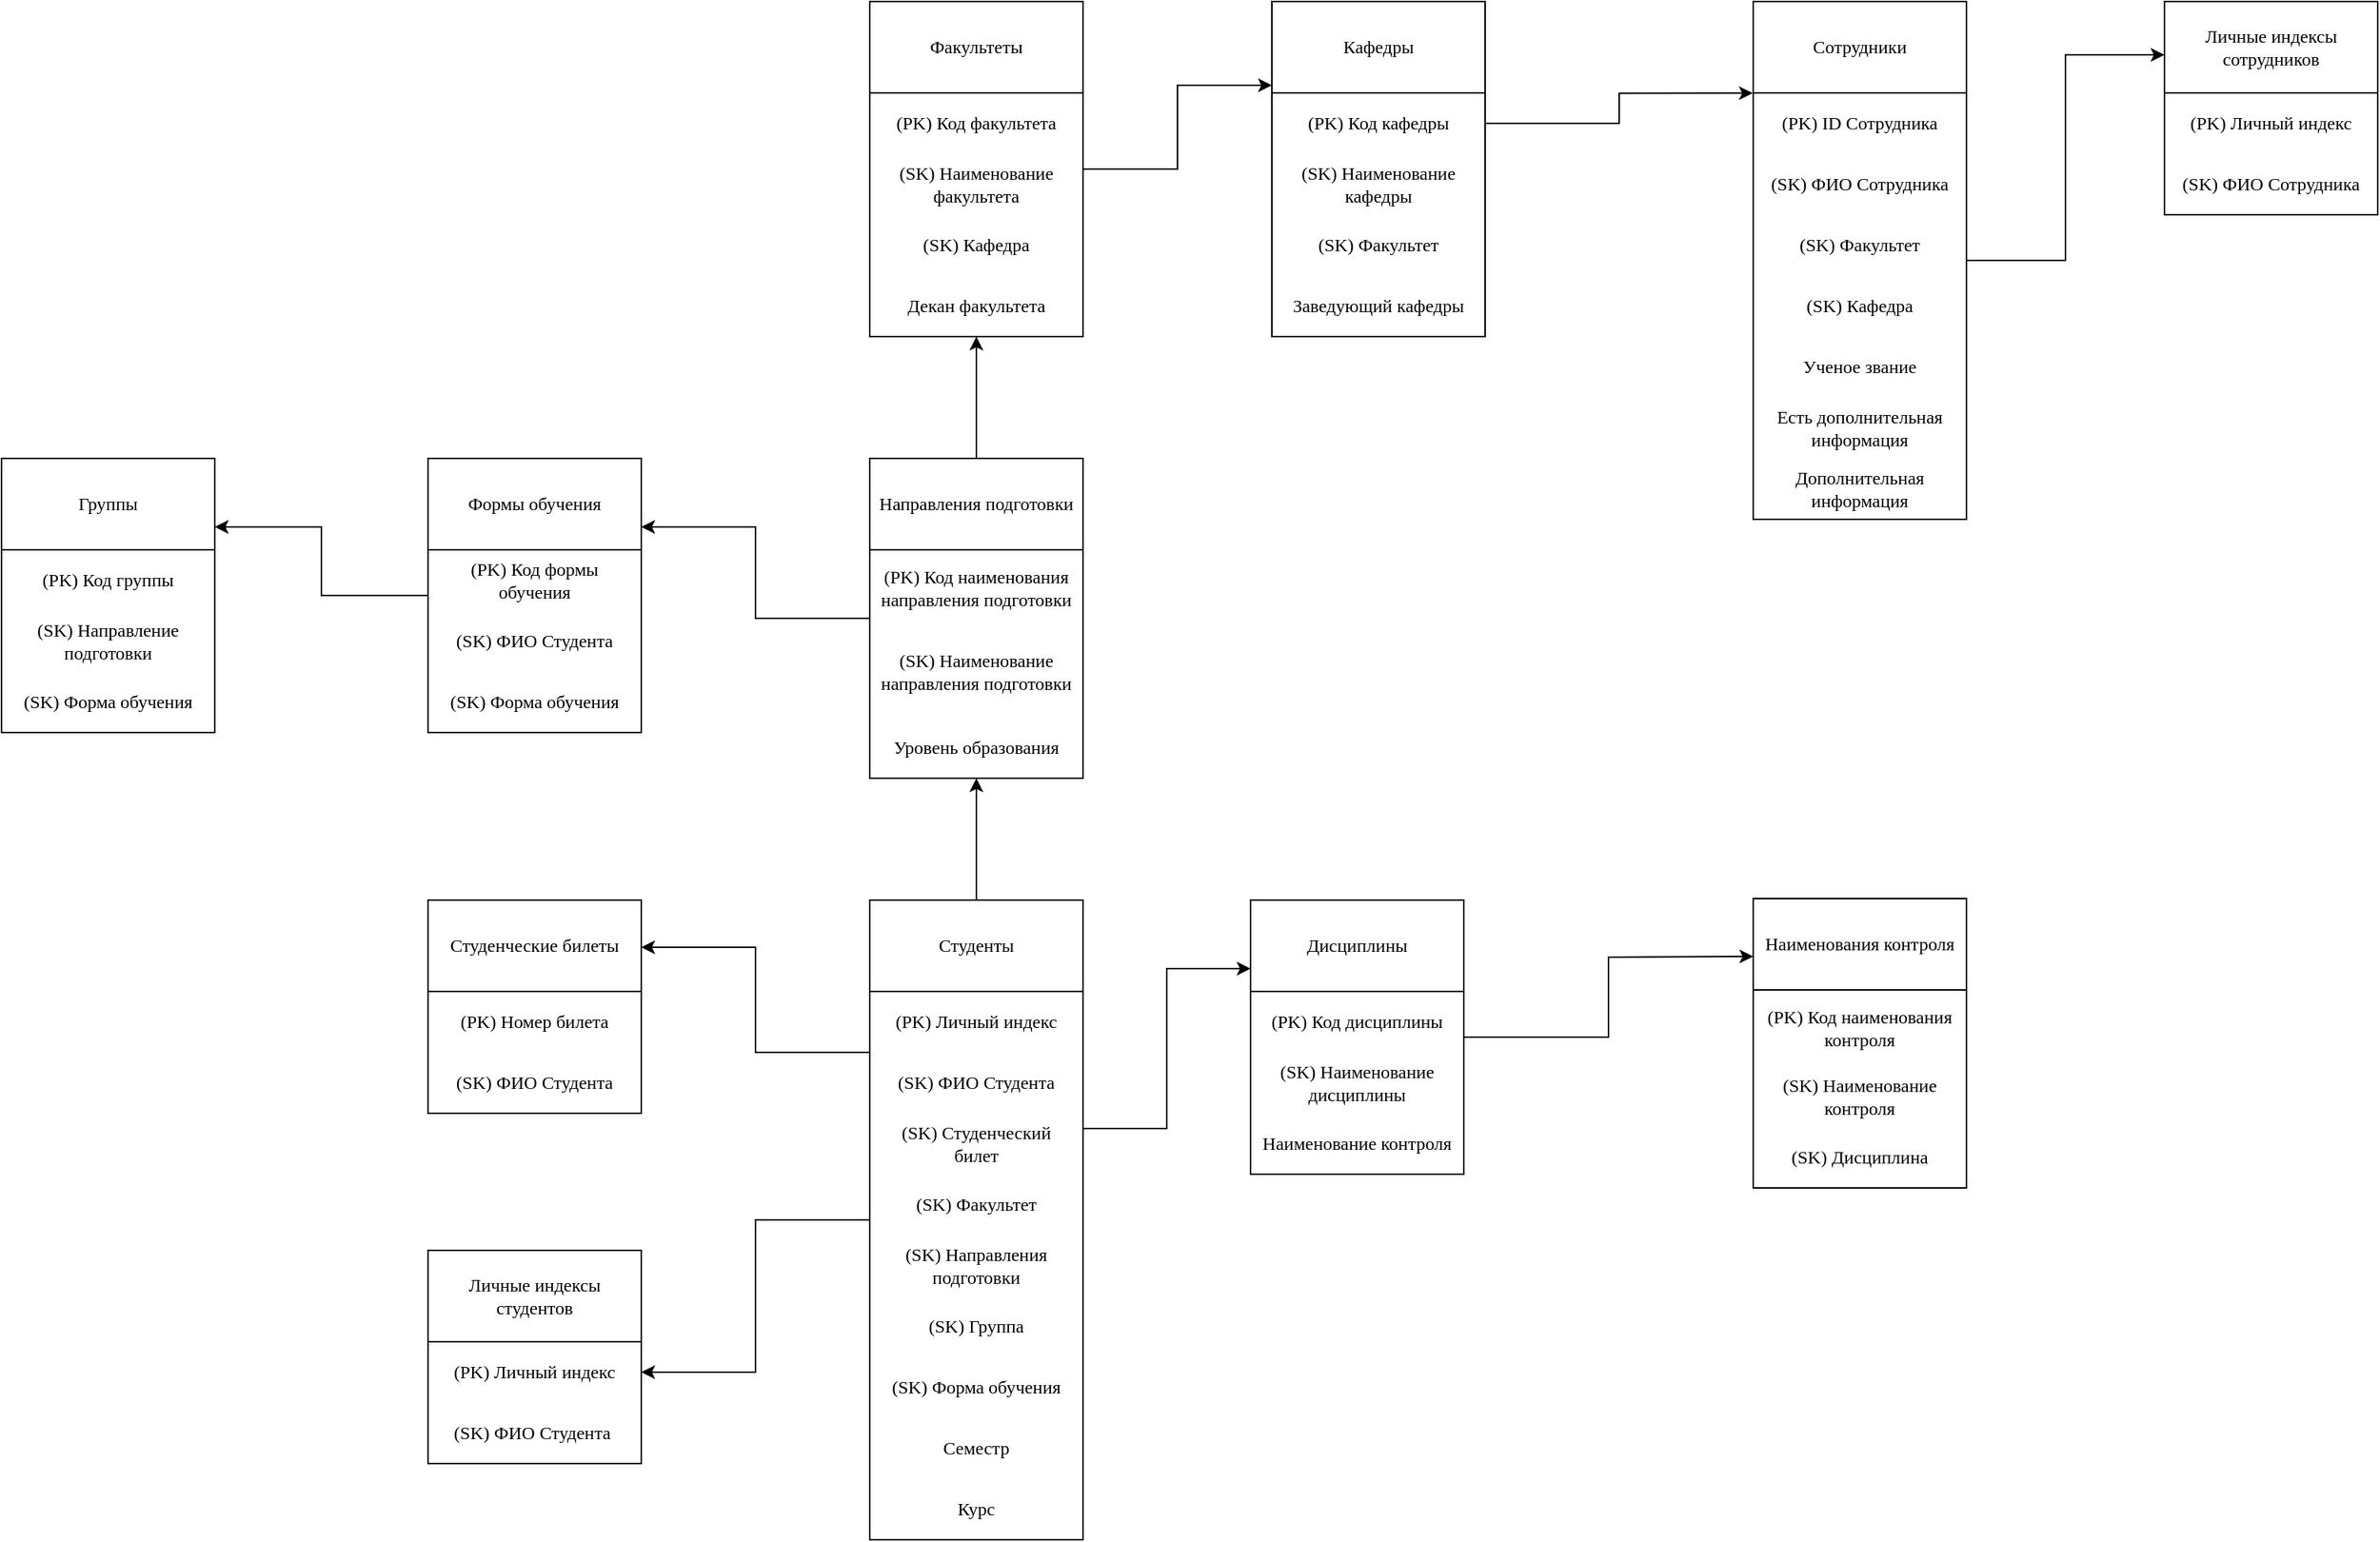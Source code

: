 <mxfile version="27.1.1">
  <diagram name="Страница — 1" id="RM1HQVQ-ACgRqFmenf65">
    <mxGraphModel dx="2245" dy="1963" grid="1" gridSize="10" guides="1" tooltips="1" connect="1" arrows="1" fold="1" page="1" pageScale="1" pageWidth="827" pageHeight="1169" math="0" shadow="0">
      <root>
        <mxCell id="0" />
        <mxCell id="1" parent="0" />
        <mxCell id="07Oq3XS_FDAB7F_KS3l3-8" value="Группы" style="swimlane;fontStyle=0;childLayout=stackLayout;horizontal=1;startSize=60;horizontalStack=0;resizeParent=1;resizeParentMax=0;resizeLast=0;collapsible=1;marginBottom=0;whiteSpace=wrap;html=1;align=center;fontFamily=Times New Roman;fontSize=12;" parent="1" vertex="1">
          <mxGeometry x="-420" y="-840" width="140" height="180" as="geometry" />
        </mxCell>
        <mxCell id="07Oq3XS_FDAB7F_KS3l3-9" value="(PK) Код группы" style="text;strokeColor=none;fillColor=none;align=center;verticalAlign=middle;spacingLeft=4;spacingRight=4;overflow=hidden;points=[[0,0.5],[1,0.5]];portConstraint=eastwest;rotatable=0;whiteSpace=wrap;html=1;fontFamily=Times New Roman;fontSize=12;" parent="07Oq3XS_FDAB7F_KS3l3-8" vertex="1">
          <mxGeometry y="60" width="140" height="40" as="geometry" />
        </mxCell>
        <mxCell id="07Oq3XS_FDAB7F_KS3l3-10" value="(SK)&amp;nbsp;Направление подготовки" style="text;strokeColor=none;fillColor=none;align=center;verticalAlign=middle;spacingLeft=4;spacingRight=4;overflow=hidden;points=[[0,0.5],[1,0.5]];portConstraint=eastwest;rotatable=0;whiteSpace=wrap;html=1;fontFamily=Times New Roman;fontSize=12;" parent="07Oq3XS_FDAB7F_KS3l3-8" vertex="1">
          <mxGeometry y="100" width="140" height="40" as="geometry" />
        </mxCell>
        <mxCell id="07Oq3XS_FDAB7F_KS3l3-71" value="(SK)&amp;nbsp;Форма обучения" style="text;strokeColor=none;fillColor=none;align=center;verticalAlign=middle;spacingLeft=4;spacingRight=4;overflow=hidden;points=[[0,0.5],[1,0.5]];portConstraint=eastwest;rotatable=0;whiteSpace=wrap;html=1;fontFamily=Times New Roman;fontSize=12;" parent="07Oq3XS_FDAB7F_KS3l3-8" vertex="1">
          <mxGeometry y="140" width="140" height="40" as="geometry" />
        </mxCell>
        <mxCell id="PxU2nwO3hG_xFeWPuz_U-7" style="edgeStyle=orthogonalEdgeStyle;rounded=0;orthogonalLoop=1;jettySize=auto;html=1;fontFamily=Times New Roman;fontSize=12;" parent="1" source="07Oq3XS_FDAB7F_KS3l3-11" target="07Oq3XS_FDAB7F_KS3l3-30" edge="1">
          <mxGeometry relative="1" as="geometry" />
        </mxCell>
        <mxCell id="c0ZHjnEcF9yiEcdgdPqq-7" style="edgeStyle=orthogonalEdgeStyle;rounded=0;orthogonalLoop=1;jettySize=auto;html=1;entryX=0;entryY=0.25;entryDx=0;entryDy=0;fontFamily=Times New Roman;fontSize=12;" parent="1" source="07Oq3XS_FDAB7F_KS3l3-11" target="07Oq3XS_FDAB7F_KS3l3-17" edge="1">
          <mxGeometry relative="1" as="geometry">
            <Array as="points">
              <mxPoint x="345" y="-400" />
              <mxPoint x="345" y="-505" />
            </Array>
          </mxGeometry>
        </mxCell>
        <mxCell id="07Oq3XS_FDAB7F_KS3l3-11" value="Студенты" style="swimlane;fontStyle=0;childLayout=stackLayout;horizontal=1;startSize=60;horizontalStack=0;resizeParent=1;resizeParentMax=0;resizeLast=0;collapsible=1;marginBottom=0;whiteSpace=wrap;html=1;align=center;fontFamily=Times New Roman;fontSize=12;" parent="1" vertex="1">
          <mxGeometry x="150" y="-550" width="140" height="420" as="geometry" />
        </mxCell>
        <mxCell id="c0aiVYKnJsTtHmroPYw6-22" value="(PK) Личный индекс" style="text;strokeColor=none;fillColor=none;align=center;verticalAlign=middle;spacingLeft=4;spacingRight=4;overflow=hidden;points=[[0,0.5],[1,0.5]];portConstraint=eastwest;rotatable=0;whiteSpace=wrap;html=1;fontFamily=Times New Roman;fontSize=12;" parent="07Oq3XS_FDAB7F_KS3l3-11" vertex="1">
          <mxGeometry y="60" width="140" height="40" as="geometry" />
        </mxCell>
        <mxCell id="07Oq3XS_FDAB7F_KS3l3-67" value="(SK) ФИО Студента" style="text;strokeColor=none;fillColor=none;align=center;verticalAlign=middle;spacingLeft=4;spacingRight=4;overflow=hidden;points=[[0,0.5],[1,0.5]];portConstraint=eastwest;rotatable=0;whiteSpace=wrap;html=1;fontFamily=Times New Roman;fontSize=12;" parent="07Oq3XS_FDAB7F_KS3l3-11" vertex="1">
          <mxGeometry y="100" width="140" height="40" as="geometry" />
        </mxCell>
        <mxCell id="07Oq3XS_FDAB7F_KS3l3-13" value="(SK)&amp;nbsp;Студенческий билет" style="text;strokeColor=none;fillColor=none;align=center;verticalAlign=middle;spacingLeft=4;spacingRight=4;overflow=hidden;points=[[0,0.5],[1,0.5]];portConstraint=eastwest;rotatable=0;whiteSpace=wrap;html=1;fontFamily=Times New Roman;fontSize=12;" parent="07Oq3XS_FDAB7F_KS3l3-11" vertex="1">
          <mxGeometry y="140" width="140" height="40" as="geometry" />
        </mxCell>
        <mxCell id="c0ZHjnEcF9yiEcdgdPqq-1" value="(SK) Факультет" style="text;strokeColor=none;fillColor=none;align=center;verticalAlign=middle;spacingLeft=4;spacingRight=4;overflow=hidden;points=[[0,0.5],[1,0.5]];portConstraint=eastwest;rotatable=0;whiteSpace=wrap;html=1;fontFamily=Times New Roman;fontSize=12;" parent="07Oq3XS_FDAB7F_KS3l3-11" vertex="1">
          <mxGeometry y="180" width="140" height="40" as="geometry" />
        </mxCell>
        <mxCell id="07Oq3XS_FDAB7F_KS3l3-69" value="(SK) Направления подготовки" style="text;strokeColor=none;fillColor=none;align=center;verticalAlign=middle;spacingLeft=4;spacingRight=4;overflow=hidden;points=[[0,0.5],[1,0.5]];portConstraint=eastwest;rotatable=0;whiteSpace=wrap;html=1;fontFamily=Times New Roman;fontSize=12;" parent="07Oq3XS_FDAB7F_KS3l3-11" vertex="1">
          <mxGeometry y="220" width="140" height="40" as="geometry" />
        </mxCell>
        <mxCell id="07Oq3XS_FDAB7F_KS3l3-65" value="(SK) Группа" style="text;strokeColor=none;fillColor=none;align=center;verticalAlign=middle;spacingLeft=4;spacingRight=4;overflow=hidden;points=[[0,0.5],[1,0.5]];portConstraint=eastwest;rotatable=0;whiteSpace=wrap;html=1;fontFamily=Times New Roman;fontSize=12;" parent="07Oq3XS_FDAB7F_KS3l3-11" vertex="1">
          <mxGeometry y="260" width="140" height="40" as="geometry" />
        </mxCell>
        <mxCell id="eSvQvdiThqrzmIeAnb6p-1" value="(SK)&amp;nbsp;Форма обучения" style="text;strokeColor=none;fillColor=none;align=center;verticalAlign=middle;spacingLeft=4;spacingRight=4;overflow=hidden;points=[[0,0.5],[1,0.5]];portConstraint=eastwest;rotatable=0;whiteSpace=wrap;html=1;fontFamily=Times New Roman;fontSize=12;" parent="07Oq3XS_FDAB7F_KS3l3-11" vertex="1">
          <mxGeometry y="300" width="140" height="40" as="geometry" />
        </mxCell>
        <mxCell id="07Oq3XS_FDAB7F_KS3l3-68" value="Семестр" style="text;strokeColor=none;fillColor=none;align=center;verticalAlign=middle;spacingLeft=4;spacingRight=4;overflow=hidden;points=[[0,0.5],[1,0.5]];portConstraint=eastwest;rotatable=0;whiteSpace=wrap;html=1;fontFamily=Times New Roman;fontSize=12;" parent="07Oq3XS_FDAB7F_KS3l3-11" vertex="1">
          <mxGeometry y="340" width="140" height="40" as="geometry" />
        </mxCell>
        <mxCell id="SxP6dikXMvDFx1eo2wrM-1" value="Курс" style="text;strokeColor=none;fillColor=none;align=center;verticalAlign=middle;spacingLeft=4;spacingRight=4;overflow=hidden;points=[[0,0.5],[1,0.5]];portConstraint=eastwest;rotatable=0;whiteSpace=wrap;html=1;fontFamily=Times New Roman;fontSize=12;" parent="07Oq3XS_FDAB7F_KS3l3-11" vertex="1">
          <mxGeometry y="380" width="140" height="40" as="geometry" />
        </mxCell>
        <mxCell id="c0ZHjnEcF9yiEcdgdPqq-5" style="edgeStyle=orthogonalEdgeStyle;rounded=0;orthogonalLoop=1;jettySize=auto;html=1;entryX=0;entryY=0.25;entryDx=0;entryDy=0;fontFamily=Times New Roman;fontSize=12;" parent="1" source="07Oq3XS_FDAB7F_KS3l3-14" target="c0ZHjnEcF9yiEcdgdPqq-2" edge="1">
          <mxGeometry relative="1" as="geometry" />
        </mxCell>
        <mxCell id="07Oq3XS_FDAB7F_KS3l3-14" value="Сотрудники" style="swimlane;fontStyle=0;childLayout=stackLayout;horizontal=1;startSize=60;horizontalStack=0;resizeParent=1;resizeParentMax=0;resizeLast=0;collapsible=1;marginBottom=0;whiteSpace=wrap;html=1;align=center;fontFamily=Times New Roman;fontSize=12;" parent="1" vertex="1">
          <mxGeometry x="730" y="-1140" width="140" height="340" as="geometry" />
        </mxCell>
        <mxCell id="PxU2nwO3hG_xFeWPuz_U-1" value="(PK) ID Сотрудника" style="text;strokeColor=none;fillColor=none;align=center;verticalAlign=middle;spacingLeft=4;spacingRight=4;overflow=hidden;points=[[0,0.5],[1,0.5]];portConstraint=eastwest;rotatable=0;whiteSpace=wrap;html=1;fontFamily=Times New Roman;fontSize=12;" parent="07Oq3XS_FDAB7F_KS3l3-14" vertex="1">
          <mxGeometry y="60" width="140" height="40" as="geometry" />
        </mxCell>
        <mxCell id="07Oq3XS_FDAB7F_KS3l3-15" value="(SK) ФИО Сотрудника" style="text;strokeColor=none;fillColor=none;align=center;verticalAlign=middle;spacingLeft=4;spacingRight=4;overflow=hidden;points=[[0,0.5],[1,0.5]];portConstraint=eastwest;rotatable=0;whiteSpace=wrap;html=1;fontFamily=Times New Roman;fontSize=12;" parent="07Oq3XS_FDAB7F_KS3l3-14" vertex="1">
          <mxGeometry y="100" width="140" height="40" as="geometry" />
        </mxCell>
        <mxCell id="w6pJ38PBlBgNkQdBBUx--1" value="(SK) Факультет" style="text;strokeColor=none;fillColor=none;align=center;verticalAlign=middle;spacingLeft=4;spacingRight=4;overflow=hidden;points=[[0,0.5],[1,0.5]];portConstraint=eastwest;rotatable=0;whiteSpace=wrap;html=1;fontFamily=Times New Roman;fontSize=12;" parent="07Oq3XS_FDAB7F_KS3l3-14" vertex="1">
          <mxGeometry y="140" width="140" height="40" as="geometry" />
        </mxCell>
        <mxCell id="07Oq3XS_FDAB7F_KS3l3-16" value="(SK) Кафедра" style="text;strokeColor=none;fillColor=none;align=center;verticalAlign=middle;spacingLeft=4;spacingRight=4;overflow=hidden;points=[[0,0.5],[1,0.5]];portConstraint=eastwest;rotatable=0;whiteSpace=wrap;html=1;fontFamily=Times New Roman;fontSize=12;" parent="07Oq3XS_FDAB7F_KS3l3-14" vertex="1">
          <mxGeometry y="180" width="140" height="40" as="geometry" />
        </mxCell>
        <mxCell id="c0aiVYKnJsTtHmroPYw6-4" value="Ученое звание" style="text;strokeColor=none;fillColor=none;align=center;verticalAlign=middle;spacingLeft=4;spacingRight=4;overflow=hidden;points=[[0,0.5],[1,0.5]];portConstraint=eastwest;rotatable=0;whiteSpace=wrap;html=1;fontFamily=Times New Roman;fontSize=12;" parent="07Oq3XS_FDAB7F_KS3l3-14" vertex="1">
          <mxGeometry y="220" width="140" height="40" as="geometry" />
        </mxCell>
        <mxCell id="PxU2nwO3hG_xFeWPuz_U-8" value="Есть дополнительная информация" style="text;strokeColor=none;fillColor=none;align=center;verticalAlign=middle;spacingLeft=4;spacingRight=4;overflow=hidden;points=[[0,0.5],[1,0.5]];portConstraint=eastwest;rotatable=0;whiteSpace=wrap;html=1;fontFamily=Times New Roman;fontSize=12;" parent="07Oq3XS_FDAB7F_KS3l3-14" vertex="1">
          <mxGeometry y="260" width="140" height="40" as="geometry" />
        </mxCell>
        <mxCell id="PxU2nwO3hG_xFeWPuz_U-9" value="Дополнительная информация" style="text;strokeColor=none;fillColor=none;align=center;verticalAlign=middle;spacingLeft=4;spacingRight=4;overflow=hidden;points=[[0,0.5],[1,0.5]];portConstraint=eastwest;rotatable=0;whiteSpace=wrap;html=1;fontFamily=Times New Roman;fontSize=12;" parent="07Oq3XS_FDAB7F_KS3l3-14" vertex="1">
          <mxGeometry y="300" width="140" height="40" as="geometry" />
        </mxCell>
        <mxCell id="07Oq3XS_FDAB7F_KS3l3-17" value="Дисциплины" style="swimlane;fontStyle=0;childLayout=stackLayout;horizontal=1;startSize=60;horizontalStack=0;resizeParent=1;resizeParentMax=0;resizeLast=0;collapsible=1;marginBottom=0;whiteSpace=wrap;html=1;align=center;fontFamily=Times New Roman;fontSize=12;" parent="1" vertex="1">
          <mxGeometry x="400" y="-550" width="140" height="180" as="geometry" />
        </mxCell>
        <mxCell id="c0ZHjnEcF9yiEcdgdPqq-6" value="(PK) Код дисциплины" style="text;strokeColor=none;fillColor=none;align=center;verticalAlign=middle;spacingLeft=4;spacingRight=4;overflow=hidden;points=[[0,0.5],[1,0.5]];portConstraint=eastwest;rotatable=0;whiteSpace=wrap;html=1;fontFamily=Times New Roman;fontSize=12;" parent="07Oq3XS_FDAB7F_KS3l3-17" vertex="1">
          <mxGeometry y="60" width="140" height="40" as="geometry" />
        </mxCell>
        <mxCell id="07Oq3XS_FDAB7F_KS3l3-18" value="(SK) Наименование дисциплины" style="text;strokeColor=none;fillColor=none;align=center;verticalAlign=middle;spacingLeft=4;spacingRight=4;overflow=hidden;points=[[0,0.5],[1,0.5]];portConstraint=eastwest;rotatable=0;whiteSpace=wrap;html=1;fontFamily=Times New Roman;fontSize=12;" parent="07Oq3XS_FDAB7F_KS3l3-17" vertex="1">
          <mxGeometry y="100" width="140" height="40" as="geometry" />
        </mxCell>
        <mxCell id="07Oq3XS_FDAB7F_KS3l3-19" value="Наименование контроля" style="text;strokeColor=none;fillColor=none;align=center;verticalAlign=middle;spacingLeft=4;spacingRight=4;overflow=hidden;points=[[0,0.5],[1,0.5]];portConstraint=eastwest;rotatable=0;whiteSpace=wrap;html=1;fontFamily=Times New Roman;fontSize=12;" parent="07Oq3XS_FDAB7F_KS3l3-17" vertex="1">
          <mxGeometry y="140" width="140" height="40" as="geometry" />
        </mxCell>
        <mxCell id="c0ZHjnEcF9yiEcdgdPqq-21" style="edgeStyle=orthogonalEdgeStyle;rounded=0;orthogonalLoop=1;jettySize=auto;html=1;entryX=0;entryY=0.25;entryDx=0;entryDy=0;fontFamily=Times New Roman;fontSize=12;" parent="1" source="07Oq3XS_FDAB7F_KS3l3-20" target="c0aiVYKnJsTtHmroPYw6-5" edge="1">
          <mxGeometry relative="1" as="geometry" />
        </mxCell>
        <mxCell id="07Oq3XS_FDAB7F_KS3l3-20" value="Факультеты" style="swimlane;fontStyle=0;childLayout=stackLayout;horizontal=1;startSize=60;horizontalStack=0;resizeParent=1;resizeParentMax=0;resizeLast=0;collapsible=1;marginBottom=0;whiteSpace=wrap;html=1;align=center;fontFamily=Times New Roman;fontSize=12;" parent="1" vertex="1">
          <mxGeometry x="150" y="-1140" width="140" height="220" as="geometry" />
        </mxCell>
        <mxCell id="c0ZHjnEcF9yiEcdgdPqq-16" value="(PK) Код факультета" style="text;strokeColor=none;fillColor=none;align=center;verticalAlign=middle;spacingLeft=4;spacingRight=4;overflow=hidden;points=[[0,0.5],[1,0.5]];portConstraint=eastwest;rotatable=0;whiteSpace=wrap;html=1;fontFamily=Times New Roman;fontSize=12;" parent="07Oq3XS_FDAB7F_KS3l3-20" vertex="1">
          <mxGeometry y="60" width="140" height="40" as="geometry" />
        </mxCell>
        <mxCell id="07Oq3XS_FDAB7F_KS3l3-21" value="(SK)&amp;nbsp;Наименование факультета" style="text;strokeColor=none;fillColor=none;align=center;verticalAlign=middle;spacingLeft=4;spacingRight=4;overflow=hidden;points=[[0,0.5],[1,0.5]];portConstraint=eastwest;rotatable=0;whiteSpace=wrap;html=1;fontFamily=Times New Roman;fontSize=12;" parent="07Oq3XS_FDAB7F_KS3l3-20" vertex="1">
          <mxGeometry y="100" width="140" height="40" as="geometry" />
        </mxCell>
        <mxCell id="eSvQvdiThqrzmIeAnb6p-5" value="(SK) Кафедра" style="text;strokeColor=none;fillColor=none;align=center;verticalAlign=middle;spacingLeft=4;spacingRight=4;overflow=hidden;points=[[0,0.5],[1,0.5]];portConstraint=eastwest;rotatable=0;whiteSpace=wrap;html=1;fontFamily=Times New Roman;fontSize=12;" parent="07Oq3XS_FDAB7F_KS3l3-20" vertex="1">
          <mxGeometry y="140" width="140" height="40" as="geometry" />
        </mxCell>
        <mxCell id="07Oq3XS_FDAB7F_KS3l3-72" value="Декан факультета" style="text;strokeColor=none;fillColor=none;align=center;verticalAlign=middle;spacingLeft=4;spacingRight=4;overflow=hidden;points=[[0,0.5],[1,0.5]];portConstraint=eastwest;rotatable=0;whiteSpace=wrap;html=1;fontFamily=Times New Roman;fontSize=12;" parent="07Oq3XS_FDAB7F_KS3l3-20" vertex="1">
          <mxGeometry y="180" width="140" height="40" as="geometry" />
        </mxCell>
        <mxCell id="c0ZHjnEcF9yiEcdgdPqq-9" style="edgeStyle=orthogonalEdgeStyle;rounded=0;orthogonalLoop=1;jettySize=auto;html=1;entryX=1;entryY=0.25;entryDx=0;entryDy=0;fontFamily=Times New Roman;fontSize=12;" parent="1" source="07Oq3XS_FDAB7F_KS3l3-23" target="2jsNtga7JRwTBQeUCgVW-1" edge="1">
          <mxGeometry relative="1" as="geometry" />
        </mxCell>
        <mxCell id="07Oq3XS_FDAB7F_KS3l3-23" value="Направления подготовки" style="swimlane;fontStyle=0;childLayout=stackLayout;horizontal=1;startSize=60;horizontalStack=0;resizeParent=1;resizeParentMax=0;resizeLast=0;collapsible=1;marginBottom=0;whiteSpace=wrap;html=1;align=center;fontFamily=Times New Roman;fontSize=12;" parent="1" vertex="1">
          <mxGeometry x="150" y="-840" width="140" height="210" as="geometry" />
        </mxCell>
        <mxCell id="c0ZHjnEcF9yiEcdgdPqq-11" value="(PK) Код наименования направления подготовки" style="text;strokeColor=none;fillColor=none;align=center;verticalAlign=middle;spacingLeft=4;spacingRight=4;overflow=hidden;points=[[0,0.5],[1,0.5]];portConstraint=eastwest;rotatable=0;whiteSpace=wrap;html=1;fontFamily=Times New Roman;fontSize=12;" parent="07Oq3XS_FDAB7F_KS3l3-23" vertex="1">
          <mxGeometry y="60" width="140" height="50" as="geometry" />
        </mxCell>
        <mxCell id="07Oq3XS_FDAB7F_KS3l3-24" value="(SK) Наименование направления подготовки" style="text;strokeColor=none;fillColor=none;align=center;verticalAlign=middle;spacingLeft=4;spacingRight=4;overflow=hidden;points=[[0,0.5],[1,0.5]];portConstraint=eastwest;rotatable=0;whiteSpace=wrap;html=1;fontFamily=Times New Roman;fontSize=12;" parent="07Oq3XS_FDAB7F_KS3l3-23" vertex="1">
          <mxGeometry y="110" width="140" height="60" as="geometry" />
        </mxCell>
        <mxCell id="PxU2nwO3hG_xFeWPuz_U-5" value="Уровень образования" style="text;strokeColor=none;fillColor=none;align=center;verticalAlign=middle;spacingLeft=4;spacingRight=4;overflow=hidden;points=[[0,0.5],[1,0.5]];portConstraint=eastwest;rotatable=0;whiteSpace=wrap;html=1;fontFamily=Times New Roman;fontSize=12;" parent="07Oq3XS_FDAB7F_KS3l3-23" vertex="1">
          <mxGeometry y="170" width="140" height="40" as="geometry" />
        </mxCell>
        <mxCell id="07Oq3XS_FDAB7F_KS3l3-29" value="Личные индексы студентов" style="swimlane;fontStyle=0;childLayout=stackLayout;horizontal=1;startSize=60;horizontalStack=0;resizeParent=1;resizeParentMax=0;resizeLast=0;collapsible=1;marginBottom=0;whiteSpace=wrap;html=1;align=center;fontFamily=Times New Roman;fontSize=12;" parent="1" vertex="1">
          <mxGeometry x="-140" y="-320" width="140" height="140" as="geometry" />
        </mxCell>
        <mxCell id="07Oq3XS_FDAB7F_KS3l3-30" value="(PK) Личный индекс" style="text;strokeColor=none;fillColor=none;align=center;verticalAlign=middle;spacingLeft=4;spacingRight=4;overflow=hidden;points=[[0,0.5],[1,0.5]];portConstraint=eastwest;rotatable=0;whiteSpace=wrap;html=1;fontFamily=Times New Roman;fontSize=12;" parent="07Oq3XS_FDAB7F_KS3l3-29" vertex="1">
          <mxGeometry y="60" width="140" height="40" as="geometry" />
        </mxCell>
        <mxCell id="07Oq3XS_FDAB7F_KS3l3-31" value="(SK)&amp;nbsp;ФИО Студента&amp;nbsp;" style="text;strokeColor=none;fillColor=none;align=center;verticalAlign=middle;spacingLeft=4;spacingRight=4;overflow=hidden;points=[[0,0.5],[1,0.5]];portConstraint=eastwest;rotatable=0;whiteSpace=wrap;html=1;fontFamily=Times New Roman;fontSize=12;" parent="07Oq3XS_FDAB7F_KS3l3-29" vertex="1">
          <mxGeometry y="100" width="140" height="40" as="geometry" />
        </mxCell>
        <mxCell id="07Oq3XS_FDAB7F_KS3l3-35" value="Наименования контроля" style="swimlane;fontStyle=0;childLayout=stackLayout;horizontal=1;startSize=60;horizontalStack=0;resizeParent=1;resizeParentMax=0;resizeLast=0;collapsible=1;marginBottom=0;whiteSpace=wrap;html=1;align=center;fontFamily=Times New Roman;fontSize=12;" parent="1" vertex="1">
          <mxGeometry x="730" y="-551" width="140" height="190" as="geometry" />
        </mxCell>
        <mxCell id="c0ZHjnEcF9yiEcdgdPqq-8" value="(PK) Код наименования контроля" style="text;strokeColor=none;fillColor=none;align=center;verticalAlign=middle;spacingLeft=4;spacingRight=4;overflow=hidden;points=[[0,0.5],[1,0.5]];portConstraint=eastwest;rotatable=0;whiteSpace=wrap;html=1;fontFamily=Times New Roman;fontSize=12;" parent="07Oq3XS_FDAB7F_KS3l3-35" vertex="1">
          <mxGeometry y="60" width="140" height="50" as="geometry" />
        </mxCell>
        <mxCell id="07Oq3XS_FDAB7F_KS3l3-36" value="(SK) Наименование контроля" style="text;strokeColor=none;fillColor=none;align=center;verticalAlign=middle;spacingLeft=4;spacingRight=4;overflow=hidden;points=[[0,0.5],[1,0.5]];portConstraint=eastwest;rotatable=0;whiteSpace=wrap;html=1;fontFamily=Times New Roman;fontSize=12;" parent="07Oq3XS_FDAB7F_KS3l3-35" vertex="1">
          <mxGeometry y="110" width="140" height="40" as="geometry" />
        </mxCell>
        <mxCell id="c0aiVYKnJsTtHmroPYw6-23" value="(SK) Дисциплина" style="text;strokeColor=none;fillColor=none;align=center;verticalAlign=middle;spacingLeft=4;spacingRight=4;overflow=hidden;points=[[0,0.5],[1,0.5]];portConstraint=eastwest;rotatable=0;whiteSpace=wrap;html=1;fontFamily=Times New Roman;fontSize=12;" parent="07Oq3XS_FDAB7F_KS3l3-35" vertex="1">
          <mxGeometry y="150" width="140" height="40" as="geometry" />
        </mxCell>
        <mxCell id="c0aiVYKnJsTtHmroPYw6-5" value="Кафедры" style="swimlane;fontStyle=0;childLayout=stackLayout;horizontal=1;startSize=60;horizontalStack=0;resizeParent=1;resizeParentMax=0;resizeLast=0;collapsible=1;marginBottom=0;whiteSpace=wrap;html=1;align=center;fontFamily=Times New Roman;fontSize=12;" parent="1" vertex="1">
          <mxGeometry x="414" y="-1140" width="140" height="220" as="geometry" />
        </mxCell>
        <mxCell id="c0aiVYKnJsTtHmroPYw6-6" value="(PK) Код кафедры" style="text;strokeColor=none;fillColor=none;align=center;verticalAlign=middle;spacingLeft=4;spacingRight=4;overflow=hidden;points=[[0,0.5],[1,0.5]];portConstraint=eastwest;rotatable=0;whiteSpace=wrap;html=1;fontFamily=Times New Roman;fontSize=12;" parent="c0aiVYKnJsTtHmroPYw6-5" vertex="1">
          <mxGeometry y="60" width="140" height="40" as="geometry" />
        </mxCell>
        <mxCell id="c0ZHjnEcF9yiEcdgdPqq-20" value="(SK)&amp;nbsp;Наименование кафедры" style="text;strokeColor=none;fillColor=none;align=center;verticalAlign=middle;spacingLeft=4;spacingRight=4;overflow=hidden;points=[[0,0.5],[1,0.5]];portConstraint=eastwest;rotatable=0;whiteSpace=wrap;html=1;fontFamily=Times New Roman;fontSize=12;" parent="c0aiVYKnJsTtHmroPYw6-5" vertex="1">
          <mxGeometry y="100" width="140" height="40" as="geometry" />
        </mxCell>
        <mxCell id="c0aiVYKnJsTtHmroPYw6-9" value="(SK) Факультет" style="text;strokeColor=none;fillColor=none;align=center;verticalAlign=middle;spacingLeft=4;spacingRight=4;overflow=hidden;points=[[0,0.5],[1,0.5]];portConstraint=eastwest;rotatable=0;whiteSpace=wrap;html=1;fontFamily=Times New Roman;fontSize=12;" parent="c0aiVYKnJsTtHmroPYw6-5" vertex="1">
          <mxGeometry y="140" width="140" height="40" as="geometry" />
        </mxCell>
        <mxCell id="c0aiVYKnJsTtHmroPYw6-20" value="Заведующий кафедры" style="text;strokeColor=none;fillColor=none;align=center;verticalAlign=middle;spacingLeft=4;spacingRight=4;overflow=hidden;points=[[0,0.5],[1,0.5]];portConstraint=eastwest;rotatable=0;whiteSpace=wrap;html=1;fontFamily=Times New Roman;fontSize=12;" parent="c0aiVYKnJsTtHmroPYw6-5" vertex="1">
          <mxGeometry y="180" width="140" height="40" as="geometry" />
        </mxCell>
        <mxCell id="c0aiVYKnJsTtHmroPYw6-10" value="Студенческие билеты" style="swimlane;fontStyle=0;childLayout=stackLayout;horizontal=1;startSize=60;horizontalStack=0;resizeParent=1;resizeParentMax=0;resizeLast=0;collapsible=1;marginBottom=0;whiteSpace=wrap;html=1;align=center;fontFamily=Times New Roman;fontSize=12;" parent="1" vertex="1">
          <mxGeometry x="-140" y="-550" width="140" height="140" as="geometry" />
        </mxCell>
        <mxCell id="c0aiVYKnJsTtHmroPYw6-39" style="edgeStyle=orthogonalEdgeStyle;rounded=0;orthogonalLoop=1;jettySize=auto;html=1;align=center;fontFamily=Times New Roman;fontSize=12;" parent="c0aiVYKnJsTtHmroPYw6-10" source="07Oq3XS_FDAB7F_KS3l3-11" edge="1">
          <mxGeometry relative="1" as="geometry">
            <mxPoint x="140" y="31" as="targetPoint" />
            <Array as="points">
              <mxPoint x="215" y="100" />
              <mxPoint x="215" y="31" />
            </Array>
          </mxGeometry>
        </mxCell>
        <mxCell id="c0aiVYKnJsTtHmroPYw6-11" value="(PK) Номер билета" style="text;strokeColor=none;fillColor=none;align=center;verticalAlign=middle;spacingLeft=4;spacingRight=4;overflow=hidden;points=[[0,0.5],[1,0.5]];portConstraint=eastwest;rotatable=0;whiteSpace=wrap;html=1;fontFamily=Times New Roman;fontSize=12;" parent="c0aiVYKnJsTtHmroPYw6-10" vertex="1">
          <mxGeometry y="60" width="140" height="40" as="geometry" />
        </mxCell>
        <mxCell id="c0aiVYKnJsTtHmroPYw6-12" value="(SK) ФИО Студента" style="text;strokeColor=none;fillColor=none;align=center;verticalAlign=middle;spacingLeft=4;spacingRight=4;overflow=hidden;points=[[0,0.5],[1,0.5]];portConstraint=eastwest;rotatable=0;whiteSpace=wrap;html=1;fontFamily=Times New Roman;fontSize=12;" parent="c0aiVYKnJsTtHmroPYw6-10" vertex="1">
          <mxGeometry y="100" width="140" height="40" as="geometry" />
        </mxCell>
        <mxCell id="c0aiVYKnJsTtHmroPYw6-35" style="edgeStyle=orthogonalEdgeStyle;rounded=0;orthogonalLoop=1;jettySize=auto;html=1;align=center;fontFamily=Times New Roman;fontSize=12;" parent="1" source="07Oq3XS_FDAB7F_KS3l3-17" edge="1">
          <mxGeometry relative="1" as="geometry">
            <mxPoint x="730" y="-513" as="targetPoint" />
          </mxGeometry>
        </mxCell>
        <mxCell id="c0aiVYKnJsTtHmroPYw6-43" style="edgeStyle=orthogonalEdgeStyle;rounded=0;orthogonalLoop=1;jettySize=auto;html=1;entryX=-0.002;entryY=0.177;entryDx=0;entryDy=0;entryPerimeter=0;align=center;fontFamily=Times New Roman;fontSize=12;" parent="1" source="c0aiVYKnJsTtHmroPYw6-6" target="07Oq3XS_FDAB7F_KS3l3-14" edge="1">
          <mxGeometry relative="1" as="geometry" />
        </mxCell>
        <mxCell id="c0ZHjnEcF9yiEcdgdPqq-10" style="edgeStyle=orthogonalEdgeStyle;rounded=0;orthogonalLoop=1;jettySize=auto;html=1;entryX=1;entryY=0.25;entryDx=0;entryDy=0;fontFamily=Times New Roman;fontSize=12;" parent="1" source="2jsNtga7JRwTBQeUCgVW-1" target="07Oq3XS_FDAB7F_KS3l3-8" edge="1">
          <mxGeometry relative="1" as="geometry" />
        </mxCell>
        <mxCell id="2jsNtga7JRwTBQeUCgVW-1" value="Формы обучения" style="swimlane;fontStyle=0;childLayout=stackLayout;horizontal=1;startSize=60;horizontalStack=0;resizeParent=1;resizeParentMax=0;resizeLast=0;collapsible=1;marginBottom=0;whiteSpace=wrap;html=1;align=center;fontFamily=Times New Roman;fontSize=12;" parent="1" vertex="1">
          <mxGeometry x="-140" y="-840" width="140" height="180" as="geometry" />
        </mxCell>
        <mxCell id="2jsNtga7JRwTBQeUCgVW-2" value="(PK) Код формы обучения" style="text;strokeColor=none;fillColor=none;align=center;verticalAlign=middle;spacingLeft=4;spacingRight=4;overflow=hidden;points=[[0,0.5],[1,0.5]];portConstraint=eastwest;rotatable=0;whiteSpace=wrap;html=1;fontFamily=Times New Roman;fontSize=12;" parent="2jsNtga7JRwTBQeUCgVW-1" vertex="1">
          <mxGeometry y="60" width="140" height="40" as="geometry" />
        </mxCell>
        <mxCell id="2jsNtga7JRwTBQeUCgVW-3" value="(SK) ФИО Студента" style="text;strokeColor=none;fillColor=none;align=center;verticalAlign=middle;spacingLeft=4;spacingRight=4;overflow=hidden;points=[[0,0.5],[1,0.5]];portConstraint=eastwest;rotatable=0;whiteSpace=wrap;html=1;fontFamily=Times New Roman;fontSize=12;" parent="2jsNtga7JRwTBQeUCgVW-1" vertex="1">
          <mxGeometry y="100" width="140" height="40" as="geometry" />
        </mxCell>
        <mxCell id="2jsNtga7JRwTBQeUCgVW-4" value="(SK)&amp;nbsp;Форма обучения" style="text;strokeColor=none;fillColor=none;align=center;verticalAlign=middle;spacingLeft=4;spacingRight=4;overflow=hidden;points=[[0,0.5],[1,0.5]];portConstraint=eastwest;rotatable=0;whiteSpace=wrap;html=1;fontFamily=Times New Roman;fontSize=12;" parent="2jsNtga7JRwTBQeUCgVW-1" vertex="1">
          <mxGeometry y="140" width="140" height="40" as="geometry" />
        </mxCell>
        <mxCell id="c0ZHjnEcF9yiEcdgdPqq-2" value="Личные индексы сотрудников" style="swimlane;fontStyle=0;childLayout=stackLayout;horizontal=1;startSize=60;horizontalStack=0;resizeParent=1;resizeParentMax=0;resizeLast=0;collapsible=1;marginBottom=0;whiteSpace=wrap;html=1;align=center;fontFamily=Times New Roman;fontSize=12;" parent="1" vertex="1">
          <mxGeometry x="1000" y="-1140" width="140" height="140" as="geometry" />
        </mxCell>
        <mxCell id="c0ZHjnEcF9yiEcdgdPqq-3" value="(PK) Личный индекс" style="text;strokeColor=none;fillColor=none;align=center;verticalAlign=middle;spacingLeft=4;spacingRight=4;overflow=hidden;points=[[0,0.5],[1,0.5]];portConstraint=eastwest;rotatable=0;whiteSpace=wrap;html=1;fontFamily=Times New Roman;fontSize=12;" parent="c0ZHjnEcF9yiEcdgdPqq-2" vertex="1">
          <mxGeometry y="60" width="140" height="40" as="geometry" />
        </mxCell>
        <mxCell id="c0ZHjnEcF9yiEcdgdPqq-4" value="(SK)&amp;nbsp;ФИО Сотрудника" style="text;strokeColor=none;fillColor=none;align=center;verticalAlign=middle;spacingLeft=4;spacingRight=4;overflow=hidden;points=[[0,0.5],[1,0.5]];portConstraint=eastwest;rotatable=0;whiteSpace=wrap;html=1;fontFamily=Times New Roman;fontSize=12;" parent="c0ZHjnEcF9yiEcdgdPqq-2" vertex="1">
          <mxGeometry y="100" width="140" height="40" as="geometry" />
        </mxCell>
        <mxCell id="c0ZHjnEcF9yiEcdgdPqq-14" style="edgeStyle=orthogonalEdgeStyle;rounded=0;orthogonalLoop=1;jettySize=auto;html=1;entryX=0.5;entryY=1;entryDx=0;entryDy=0;entryPerimeter=0;fontFamily=Times New Roman;fontSize=12;" parent="1" source="07Oq3XS_FDAB7F_KS3l3-11" target="PxU2nwO3hG_xFeWPuz_U-5" edge="1">
          <mxGeometry relative="1" as="geometry" />
        </mxCell>
        <mxCell id="c0ZHjnEcF9yiEcdgdPqq-19" style="edgeStyle=orthogonalEdgeStyle;rounded=0;orthogonalLoop=1;jettySize=auto;html=1;entryX=0.5;entryY=1;entryDx=0;entryDy=0;entryPerimeter=0;fontFamily=Times New Roman;fontSize=12;" parent="1" source="07Oq3XS_FDAB7F_KS3l3-23" target="07Oq3XS_FDAB7F_KS3l3-72" edge="1">
          <mxGeometry relative="1" as="geometry" />
        </mxCell>
      </root>
    </mxGraphModel>
  </diagram>
</mxfile>
